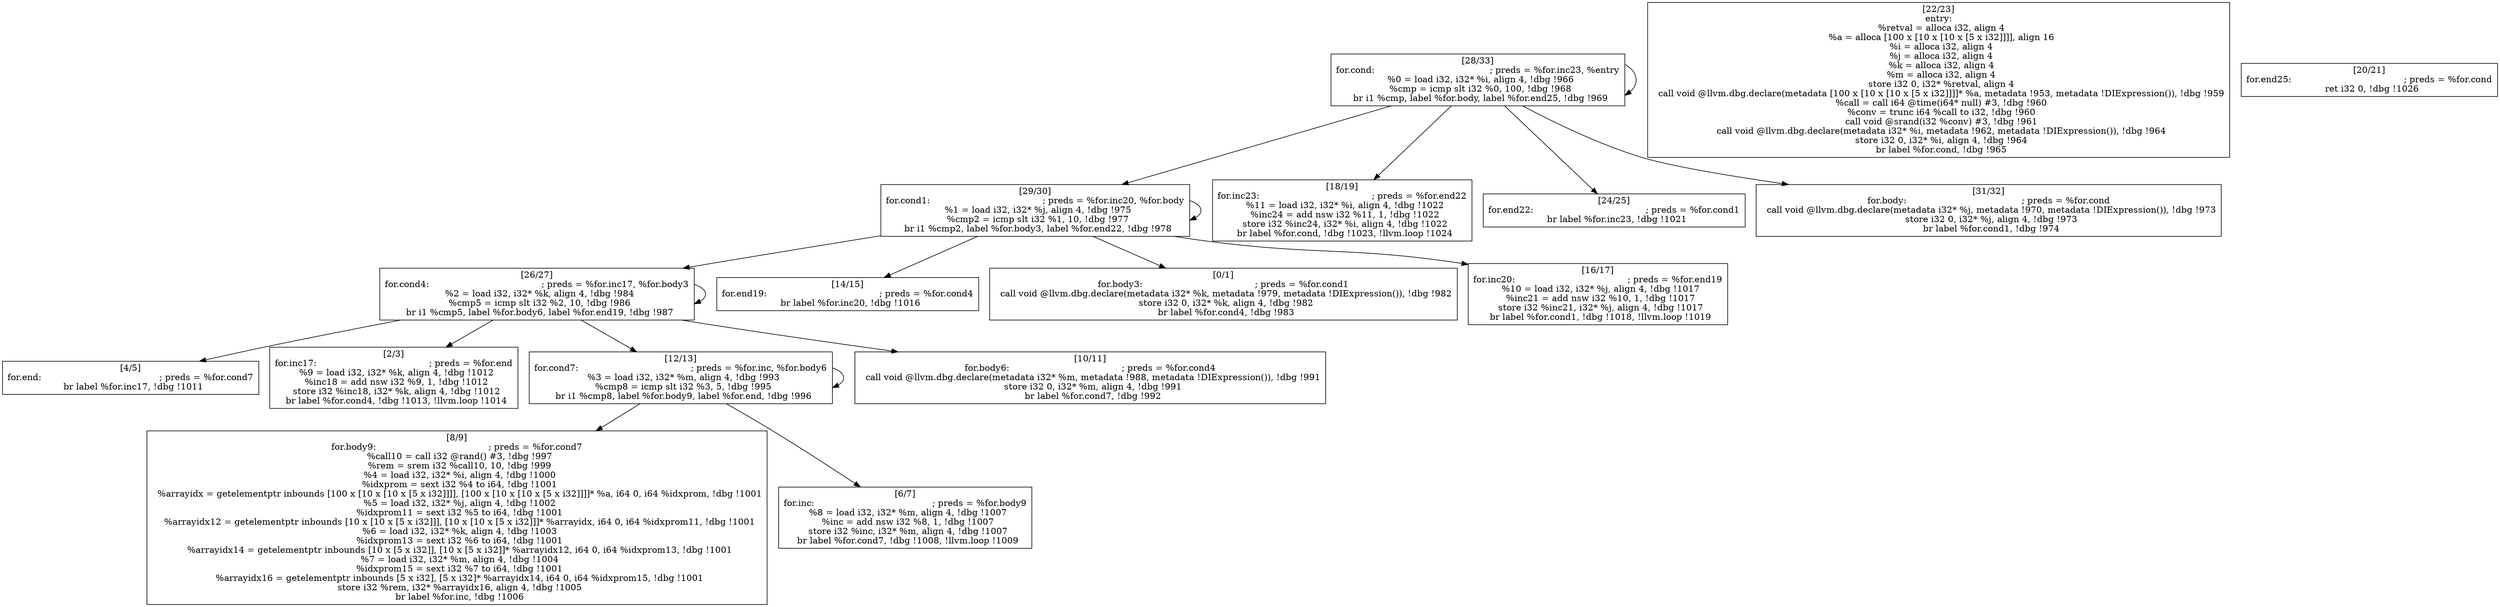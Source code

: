 
digraph G {


node38 [label="[29/30]
for.cond1:                                        ; preds = %for.inc20, %for.body
  %1 = load i32, i32* %j, align 4, !dbg !975
  %cmp2 = icmp slt i32 %1, 10, !dbg !977
  br i1 %cmp2, label %for.body3, label %for.end22, !dbg !978
",shape=rectangle ]
node26 [label="[8/9]
for.body9:                                        ; preds = %for.cond7
  %call10 = call i32 @rand() #3, !dbg !997
  %rem = srem i32 %call10, 10, !dbg !999
  %4 = load i32, i32* %i, align 4, !dbg !1000
  %idxprom = sext i32 %4 to i64, !dbg !1001
  %arrayidx = getelementptr inbounds [100 x [10 x [10 x [5 x i32]]]], [100 x [10 x [10 x [5 x i32]]]]* %a, i64 0, i64 %idxprom, !dbg !1001
  %5 = load i32, i32* %j, align 4, !dbg !1002
  %idxprom11 = sext i32 %5 to i64, !dbg !1001
  %arrayidx12 = getelementptr inbounds [10 x [10 x [5 x i32]]], [10 x [10 x [5 x i32]]]* %arrayidx, i64 0, i64 %idxprom11, !dbg !1001
  %6 = load i32, i32* %k, align 4, !dbg !1003
  %idxprom13 = sext i32 %6 to i64, !dbg !1001
  %arrayidx14 = getelementptr inbounds [10 x [5 x i32]], [10 x [5 x i32]]* %arrayidx12, i64 0, i64 %idxprom13, !dbg !1001
  %7 = load i32, i32* %m, align 4, !dbg !1004
  %idxprom15 = sext i32 %7 to i64, !dbg !1001
  %arrayidx16 = getelementptr inbounds [5 x i32], [5 x i32]* %arrayidx14, i64 0, i64 %idxprom15, !dbg !1001
  store i32 %rem, i32* %arrayidx16, align 4, !dbg !1005
  br label %for.inc, !dbg !1006
",shape=rectangle ]
node24 [label="[4/5]
for.end:                                          ; preds = %for.cond7
  br label %for.inc17, !dbg !1011
",shape=rectangle ]
node35 [label="[26/27]
for.cond4:                                        ; preds = %for.inc17, %for.body3
  %2 = load i32, i32* %k, align 4, !dbg !984
  %cmp5 = icmp slt i32 %2, 10, !dbg !986
  br i1 %cmp5, label %for.body6, label %for.end19, !dbg !987
",shape=rectangle ]
node25 [label="[6/7]
for.inc:                                          ; preds = %for.body9
  %8 = load i32, i32* %m, align 4, !dbg !1007
  %inc = add nsw i32 %8, 1, !dbg !1007
  store i32 %inc, i32* %m, align 4, !dbg !1007
  br label %for.cond7, !dbg !1008, !llvm.loop !1009
",shape=rectangle ]
node23 [label="[2/3]
for.inc17:                                        ; preds = %for.end
  %9 = load i32, i32* %k, align 4, !dbg !1012
  %inc18 = add nsw i32 %9, 1, !dbg !1012
  store i32 %inc18, i32* %k, align 4, !dbg !1012
  br label %for.cond4, !dbg !1013, !llvm.loop !1014
",shape=rectangle ]
node29 [label="[14/15]
for.end19:                                        ; preds = %for.cond4
  br label %for.inc20, !dbg !1016
",shape=rectangle ]
node22 [label="[0/1]
for.body3:                                        ; preds = %for.cond1
  call void @llvm.dbg.declare(metadata i32* %k, metadata !979, metadata !DIExpression()), !dbg !982
  store i32 0, i32* %k, align 4, !dbg !982
  br label %for.cond4, !dbg !983
",shape=rectangle ]
node33 [label="[22/23]
entry:
  %retval = alloca i32, align 4
  %a = alloca [100 x [10 x [10 x [5 x i32]]]], align 16
  %i = alloca i32, align 4
  %j = alloca i32, align 4
  %k = alloca i32, align 4
  %m = alloca i32, align 4
  store i32 0, i32* %retval, align 4
  call void @llvm.dbg.declare(metadata [100 x [10 x [10 x [5 x i32]]]]* %a, metadata !953, metadata !DIExpression()), !dbg !959
  %call = call i64 @time(i64* null) #3, !dbg !960
  %conv = trunc i64 %call to i32, !dbg !960
  call void @srand(i32 %conv) #3, !dbg !961
  call void @llvm.dbg.declare(metadata i32* %i, metadata !962, metadata !DIExpression()), !dbg !964
  store i32 0, i32* %i, align 4, !dbg !964
  br label %for.cond, !dbg !965
",shape=rectangle ]
node28 [label="[12/13]
for.cond7:                                        ; preds = %for.inc, %for.body6
  %3 = load i32, i32* %m, align 4, !dbg !993
  %cmp8 = icmp slt i32 %3, 5, !dbg !995
  br i1 %cmp8, label %for.body9, label %for.end, !dbg !996
",shape=rectangle ]
node30 [label="[16/17]
for.inc20:                                        ; preds = %for.end19
  %10 = load i32, i32* %j, align 4, !dbg !1017
  %inc21 = add nsw i32 %10, 1, !dbg !1017
  store i32 %inc21, i32* %j, align 4, !dbg !1017
  br label %for.cond1, !dbg !1018, !llvm.loop !1019
",shape=rectangle ]
node32 [label="[20/21]
for.end25:                                        ; preds = %for.cond
  ret i32 0, !dbg !1026
",shape=rectangle ]
node31 [label="[18/19]
for.inc23:                                        ; preds = %for.end22
  %11 = load i32, i32* %i, align 4, !dbg !1022
  %inc24 = add nsw i32 %11, 1, !dbg !1022
  store i32 %inc24, i32* %i, align 4, !dbg !1022
  br label %for.cond, !dbg !1023, !llvm.loop !1024
",shape=rectangle ]
node27 [label="[10/11]
for.body6:                                        ; preds = %for.cond4
  call void @llvm.dbg.declare(metadata i32* %m, metadata !988, metadata !DIExpression()), !dbg !991
  store i32 0, i32* %m, align 4, !dbg !991
  br label %for.cond7, !dbg !992
",shape=rectangle ]
node36 [label="[28/33]
for.cond:                                         ; preds = %for.inc23, %entry
  %0 = load i32, i32* %i, align 4, !dbg !966
  %cmp = icmp slt i32 %0, 100, !dbg !968
  br i1 %cmp, label %for.body, label %for.end25, !dbg !969
",shape=rectangle ]
node34 [label="[24/25]
for.end22:                                        ; preds = %for.cond1
  br label %for.inc23, !dbg !1021
",shape=rectangle ]
node37 [label="[31/32]
for.body:                                         ; preds = %for.cond
  call void @llvm.dbg.declare(metadata i32* %j, metadata !970, metadata !DIExpression()), !dbg !973
  store i32 0, i32* %j, align 4, !dbg !973
  br label %for.cond1, !dbg !974
",shape=rectangle ]

node36->node38 [ ]
node36->node31 [ ]
node35->node27 [ ]
node36->node37 [ ]
node38->node30 [ ]
node35->node24 [ ]
node38->node35 [ ]
node36->node34 [ ]
node35->node28 [ ]
node38->node22 [ ]
node38->node38 [ ]
node35->node23 [ ]
node28->node25 [ ]
node28->node28 [ ]
node28->node26 [ ]
node35->node35 [ ]
node36->node36 [ ]
node38->node29 [ ]


}
